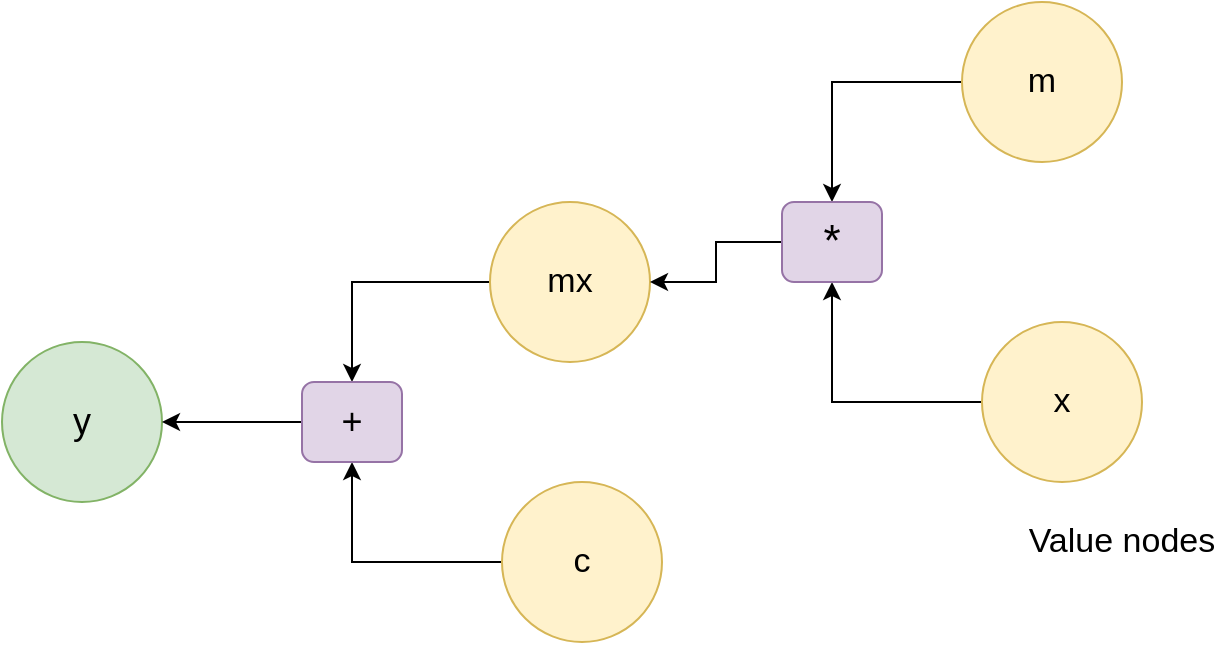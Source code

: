 <mxfile version="24.7.16">
  <diagram name="Page-1" id="FlE0KS_X0zKIKSjEvkQi">
    <mxGraphModel dx="984" dy="579" grid="1" gridSize="10" guides="1" tooltips="1" connect="1" arrows="1" fold="1" page="1" pageScale="1" pageWidth="827" pageHeight="1169" math="0" shadow="0">
      <root>
        <mxCell id="0" />
        <mxCell id="1" parent="0" />
        <mxCell id="ao2yYEUB2gxAFqEkCmoj-1" value="&lt;font style=&quot;font-size: 18px;&quot;&gt;y&lt;/font&gt;" style="ellipse;whiteSpace=wrap;html=1;aspect=fixed;fillColor=#d5e8d4;strokeColor=#82b366;" vertex="1" parent="1">
          <mxGeometry x="130" y="240" width="80" height="80" as="geometry" />
        </mxCell>
        <mxCell id="ao2yYEUB2gxAFqEkCmoj-7" style="edgeStyle=orthogonalEdgeStyle;rounded=0;orthogonalLoop=1;jettySize=auto;html=1;entryX=0.5;entryY=0;entryDx=0;entryDy=0;" edge="1" parent="1" source="ao2yYEUB2gxAFqEkCmoj-3" target="ao2yYEUB2gxAFqEkCmoj-6">
          <mxGeometry relative="1" as="geometry" />
        </mxCell>
        <mxCell id="ao2yYEUB2gxAFqEkCmoj-3" value="&lt;font style=&quot;font-size: 17px;&quot;&gt;mx&lt;/font&gt;" style="ellipse;whiteSpace=wrap;html=1;aspect=fixed;fillColor=#fff2cc;strokeColor=#d6b656;" vertex="1" parent="1">
          <mxGeometry x="374" y="170" width="80" height="80" as="geometry" />
        </mxCell>
        <mxCell id="ao2yYEUB2gxAFqEkCmoj-8" style="edgeStyle=orthogonalEdgeStyle;rounded=0;orthogonalLoop=1;jettySize=auto;html=1;entryX=0.5;entryY=1;entryDx=0;entryDy=0;" edge="1" parent="1" source="ao2yYEUB2gxAFqEkCmoj-4" target="ao2yYEUB2gxAFqEkCmoj-6">
          <mxGeometry relative="1" as="geometry" />
        </mxCell>
        <mxCell id="ao2yYEUB2gxAFqEkCmoj-4" value="&lt;font style=&quot;font-size: 17px;&quot;&gt;c&lt;/font&gt;" style="ellipse;whiteSpace=wrap;html=1;aspect=fixed;fillColor=#fff2cc;strokeColor=#d6b656;" vertex="1" parent="1">
          <mxGeometry x="380" y="310" width="80" height="80" as="geometry" />
        </mxCell>
        <mxCell id="ao2yYEUB2gxAFqEkCmoj-9" style="edgeStyle=orthogonalEdgeStyle;rounded=0;orthogonalLoop=1;jettySize=auto;html=1;entryX=1;entryY=0.5;entryDx=0;entryDy=0;" edge="1" parent="1" source="ao2yYEUB2gxAFqEkCmoj-6" target="ao2yYEUB2gxAFqEkCmoj-1">
          <mxGeometry relative="1" as="geometry" />
        </mxCell>
        <mxCell id="ao2yYEUB2gxAFqEkCmoj-6" value="&lt;font style=&quot;font-size: 18px;&quot;&gt;+&lt;/font&gt;" style="rounded=1;whiteSpace=wrap;html=1;fillColor=#e1d5e7;strokeColor=#9673a6;" vertex="1" parent="1">
          <mxGeometry x="280" y="260" width="50" height="40" as="geometry" />
        </mxCell>
        <mxCell id="ao2yYEUB2gxAFqEkCmoj-13" style="edgeStyle=orthogonalEdgeStyle;rounded=0;orthogonalLoop=1;jettySize=auto;html=1;entryX=0.5;entryY=0;entryDx=0;entryDy=0;" edge="1" parent="1" source="ao2yYEUB2gxAFqEkCmoj-10" target="ao2yYEUB2gxAFqEkCmoj-12">
          <mxGeometry relative="1" as="geometry" />
        </mxCell>
        <mxCell id="ao2yYEUB2gxAFqEkCmoj-10" value="&lt;font style=&quot;font-size: 17px;&quot;&gt;m&lt;/font&gt;" style="ellipse;whiteSpace=wrap;html=1;aspect=fixed;fillColor=#fff2cc;strokeColor=#d6b656;" vertex="1" parent="1">
          <mxGeometry x="610" y="70" width="80" height="80" as="geometry" />
        </mxCell>
        <mxCell id="ao2yYEUB2gxAFqEkCmoj-14" style="edgeStyle=orthogonalEdgeStyle;rounded=0;orthogonalLoop=1;jettySize=auto;html=1;entryX=0.5;entryY=1;entryDx=0;entryDy=0;" edge="1" parent="1" source="ao2yYEUB2gxAFqEkCmoj-11" target="ao2yYEUB2gxAFqEkCmoj-12">
          <mxGeometry relative="1" as="geometry" />
        </mxCell>
        <mxCell id="ao2yYEUB2gxAFqEkCmoj-11" value="&lt;font style=&quot;font-size: 17px;&quot;&gt;x&lt;/font&gt;" style="ellipse;whiteSpace=wrap;html=1;aspect=fixed;fillColor=#fff2cc;strokeColor=#d6b656;" vertex="1" parent="1">
          <mxGeometry x="620" y="230" width="80" height="80" as="geometry" />
        </mxCell>
        <mxCell id="ao2yYEUB2gxAFqEkCmoj-15" style="edgeStyle=orthogonalEdgeStyle;rounded=0;orthogonalLoop=1;jettySize=auto;html=1;entryX=1;entryY=0.5;entryDx=0;entryDy=0;" edge="1" parent="1" source="ao2yYEUB2gxAFqEkCmoj-12" target="ao2yYEUB2gxAFqEkCmoj-3">
          <mxGeometry relative="1" as="geometry" />
        </mxCell>
        <mxCell id="ao2yYEUB2gxAFqEkCmoj-12" value="&lt;font style=&quot;font-size: 22px;&quot;&gt;*&lt;/font&gt;" style="rounded=1;whiteSpace=wrap;html=1;fillColor=#e1d5e7;strokeColor=#9673a6;" vertex="1" parent="1">
          <mxGeometry x="520" y="170" width="50" height="40" as="geometry" />
        </mxCell>
        <mxCell id="ao2yYEUB2gxAFqEkCmoj-16" value="&lt;font style=&quot;font-size: 17px;&quot;&gt;Value nodes&lt;/font&gt;" style="text;html=1;align=center;verticalAlign=middle;whiteSpace=wrap;rounded=0;" vertex="1" parent="1">
          <mxGeometry x="640" y="320" width="100" height="40" as="geometry" />
        </mxCell>
      </root>
    </mxGraphModel>
  </diagram>
</mxfile>
